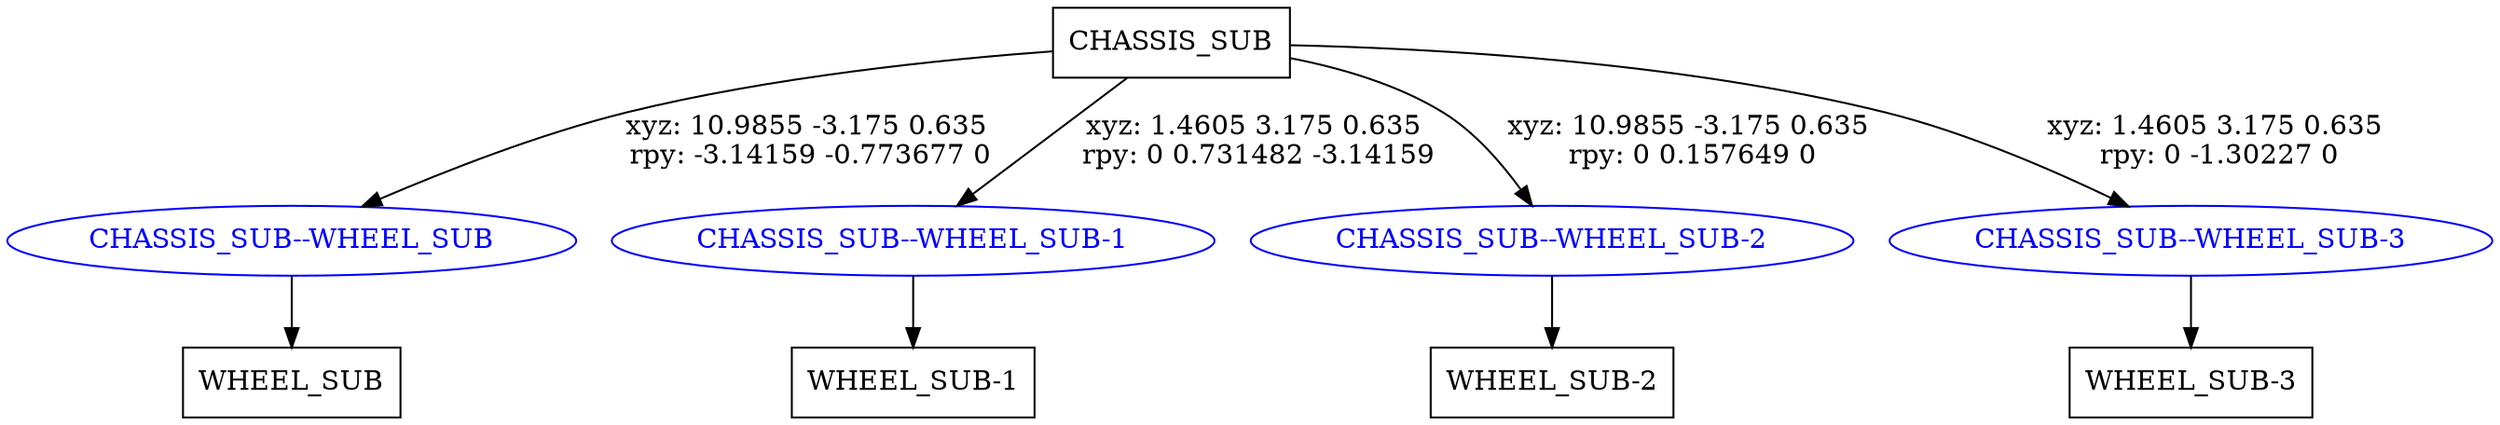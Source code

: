 digraph G {
node [shape=box];
"CHASSIS_SUB" [label="CHASSIS_SUB"];
"WHEEL_SUB" [label="WHEEL_SUB"];
"WHEEL_SUB-1" [label="WHEEL_SUB-1"];
"WHEEL_SUB-2" [label="WHEEL_SUB-2"];
"WHEEL_SUB-3" [label="WHEEL_SUB-3"];
node [shape=ellipse, color=blue, fontcolor=blue];
"CHASSIS_SUB" -> "CHASSIS_SUB--WHEEL_SUB" [label="xyz: 10.9855 -3.175 0.635 \nrpy: -3.14159 -0.773677 0"]
"CHASSIS_SUB--WHEEL_SUB" -> "WHEEL_SUB"
"CHASSIS_SUB" -> "CHASSIS_SUB--WHEEL_SUB-1" [label="xyz: 1.4605 3.175 0.635 \nrpy: 0 0.731482 -3.14159"]
"CHASSIS_SUB--WHEEL_SUB-1" -> "WHEEL_SUB-1"
"CHASSIS_SUB" -> "CHASSIS_SUB--WHEEL_SUB-2" [label="xyz: 10.9855 -3.175 0.635 \nrpy: 0 0.157649 0"]
"CHASSIS_SUB--WHEEL_SUB-2" -> "WHEEL_SUB-2"
"CHASSIS_SUB" -> "CHASSIS_SUB--WHEEL_SUB-3" [label="xyz: 1.4605 3.175 0.635 \nrpy: 0 -1.30227 0"]
"CHASSIS_SUB--WHEEL_SUB-3" -> "WHEEL_SUB-3"
}
